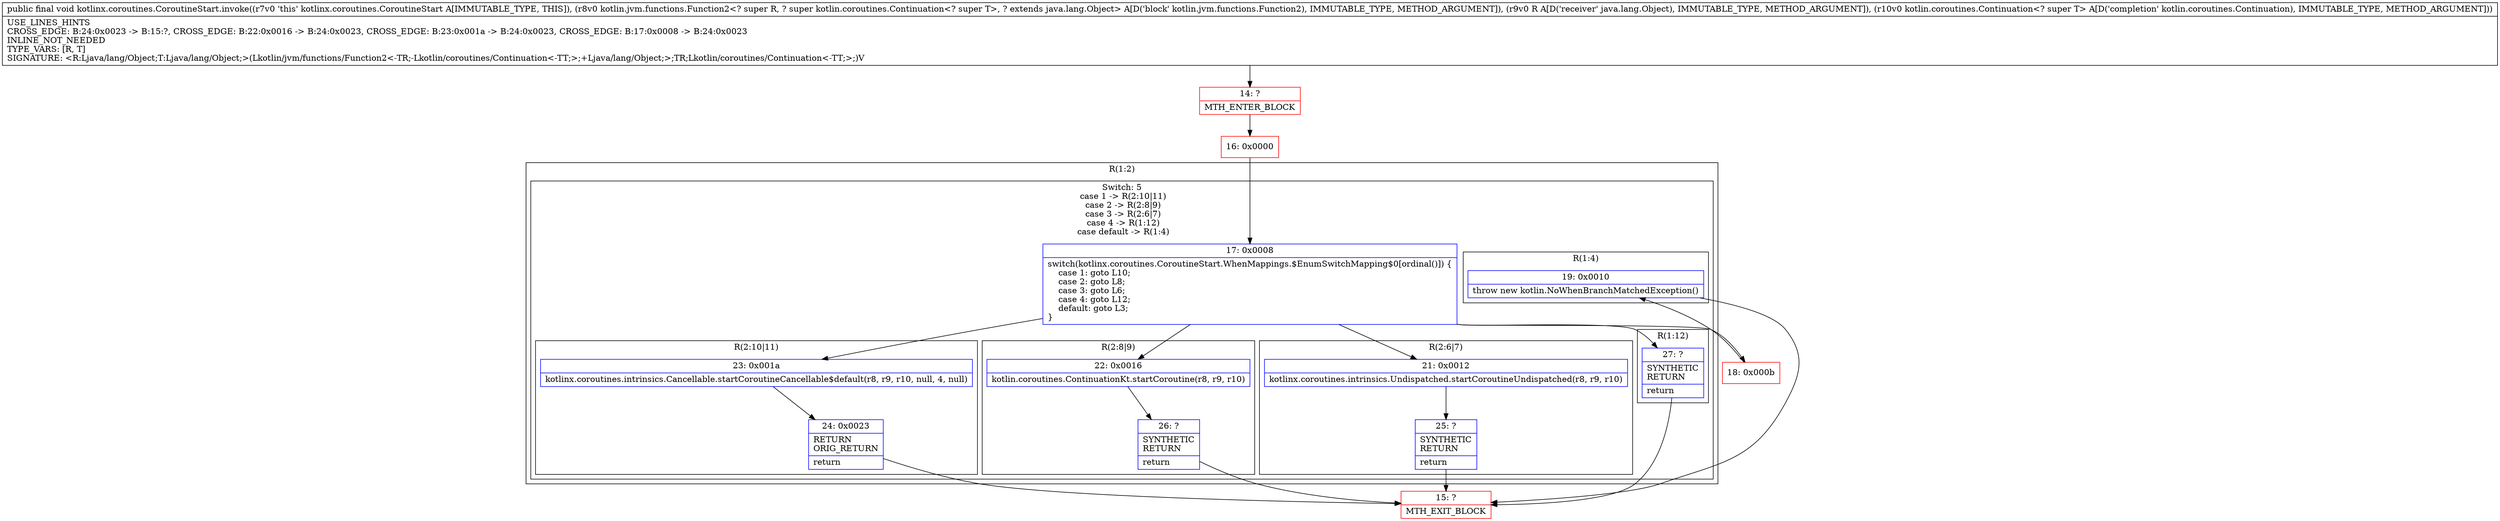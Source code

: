 digraph "CFG forkotlinx.coroutines.CoroutineStart.invoke(Lkotlin\/jvm\/functions\/Function2;Ljava\/lang\/Object;Lkotlin\/coroutines\/Continuation;)V" {
subgraph cluster_Region_1290783949 {
label = "R(1:2)";
node [shape=record,color=blue];
subgraph cluster_SwitchRegion_346932414 {
label = "Switch: 5
 case 1 -> R(2:10|11)
 case 2 -> R(2:8|9)
 case 3 -> R(2:6|7)
 case 4 -> R(1:12)
 case default -> R(1:4)";
node [shape=record,color=blue];
Node_17 [shape=record,label="{17\:\ 0x0008|switch(kotlinx.coroutines.CoroutineStart.WhenMappings.$EnumSwitchMapping$0[ordinal()]) \{\l    case 1: goto L10;\l    case 2: goto L8;\l    case 3: goto L6;\l    case 4: goto L12;\l    default: goto L3;\l\}\l}"];
subgraph cluster_Region_1702740499 {
label = "R(2:10|11)";
node [shape=record,color=blue];
Node_23 [shape=record,label="{23\:\ 0x001a|kotlinx.coroutines.intrinsics.Cancellable.startCoroutineCancellable$default(r8, r9, r10, null, 4, null)\l}"];
Node_24 [shape=record,label="{24\:\ 0x0023|RETURN\lORIG_RETURN\l|return\l}"];
}
subgraph cluster_Region_333026338 {
label = "R(2:8|9)";
node [shape=record,color=blue];
Node_22 [shape=record,label="{22\:\ 0x0016|kotlin.coroutines.ContinuationKt.startCoroutine(r8, r9, r10)\l}"];
Node_26 [shape=record,label="{26\:\ ?|SYNTHETIC\lRETURN\l|return\l}"];
}
subgraph cluster_Region_560114480 {
label = "R(2:6|7)";
node [shape=record,color=blue];
Node_21 [shape=record,label="{21\:\ 0x0012|kotlinx.coroutines.intrinsics.Undispatched.startCoroutineUndispatched(r8, r9, r10)\l}"];
Node_25 [shape=record,label="{25\:\ ?|SYNTHETIC\lRETURN\l|return\l}"];
}
subgraph cluster_Region_1527776150 {
label = "R(1:12)";
node [shape=record,color=blue];
Node_27 [shape=record,label="{27\:\ ?|SYNTHETIC\lRETURN\l|return\l}"];
}
subgraph cluster_Region_1349926845 {
label = "R(1:4)";
node [shape=record,color=blue];
Node_19 [shape=record,label="{19\:\ 0x0010|throw new kotlin.NoWhenBranchMatchedException()\l}"];
}
}
}
Node_14 [shape=record,color=red,label="{14\:\ ?|MTH_ENTER_BLOCK\l}"];
Node_16 [shape=record,color=red,label="{16\:\ 0x0000}"];
Node_18 [shape=record,color=red,label="{18\:\ 0x000b}"];
Node_15 [shape=record,color=red,label="{15\:\ ?|MTH_EXIT_BLOCK\l}"];
MethodNode[shape=record,label="{public final void kotlinx.coroutines.CoroutineStart.invoke((r7v0 'this' kotlinx.coroutines.CoroutineStart A[IMMUTABLE_TYPE, THIS]), (r8v0 kotlin.jvm.functions.Function2\<? super R, ? super kotlin.coroutines.Continuation\<? super T\>, ? extends java.lang.Object\> A[D('block' kotlin.jvm.functions.Function2), IMMUTABLE_TYPE, METHOD_ARGUMENT]), (r9v0 R A[D('receiver' java.lang.Object), IMMUTABLE_TYPE, METHOD_ARGUMENT]), (r10v0 kotlin.coroutines.Continuation\<? super T\> A[D('completion' kotlin.coroutines.Continuation), IMMUTABLE_TYPE, METHOD_ARGUMENT]))  | USE_LINES_HINTS\lCROSS_EDGE: B:24:0x0023 \-\> B:15:?, CROSS_EDGE: B:22:0x0016 \-\> B:24:0x0023, CROSS_EDGE: B:23:0x001a \-\> B:24:0x0023, CROSS_EDGE: B:17:0x0008 \-\> B:24:0x0023\lINLINE_NOT_NEEDED\lTYPE_VARS: [R, T]\lSIGNATURE: \<R:Ljava\/lang\/Object;T:Ljava\/lang\/Object;\>(Lkotlin\/jvm\/functions\/Function2\<\-TR;\-Lkotlin\/coroutines\/Continuation\<\-TT;\>;+Ljava\/lang\/Object;\>;TR;Lkotlin\/coroutines\/Continuation\<\-TT;\>;)V\l}"];
MethodNode -> Node_14;Node_17 -> Node_18;
Node_17 -> Node_21;
Node_17 -> Node_22;
Node_17 -> Node_23;
Node_17 -> Node_27;
Node_23 -> Node_24;
Node_24 -> Node_15;
Node_22 -> Node_26;
Node_26 -> Node_15;
Node_21 -> Node_25;
Node_25 -> Node_15;
Node_27 -> Node_15;
Node_19 -> Node_15;
Node_14 -> Node_16;
Node_16 -> Node_17;
Node_18 -> Node_19;
}

